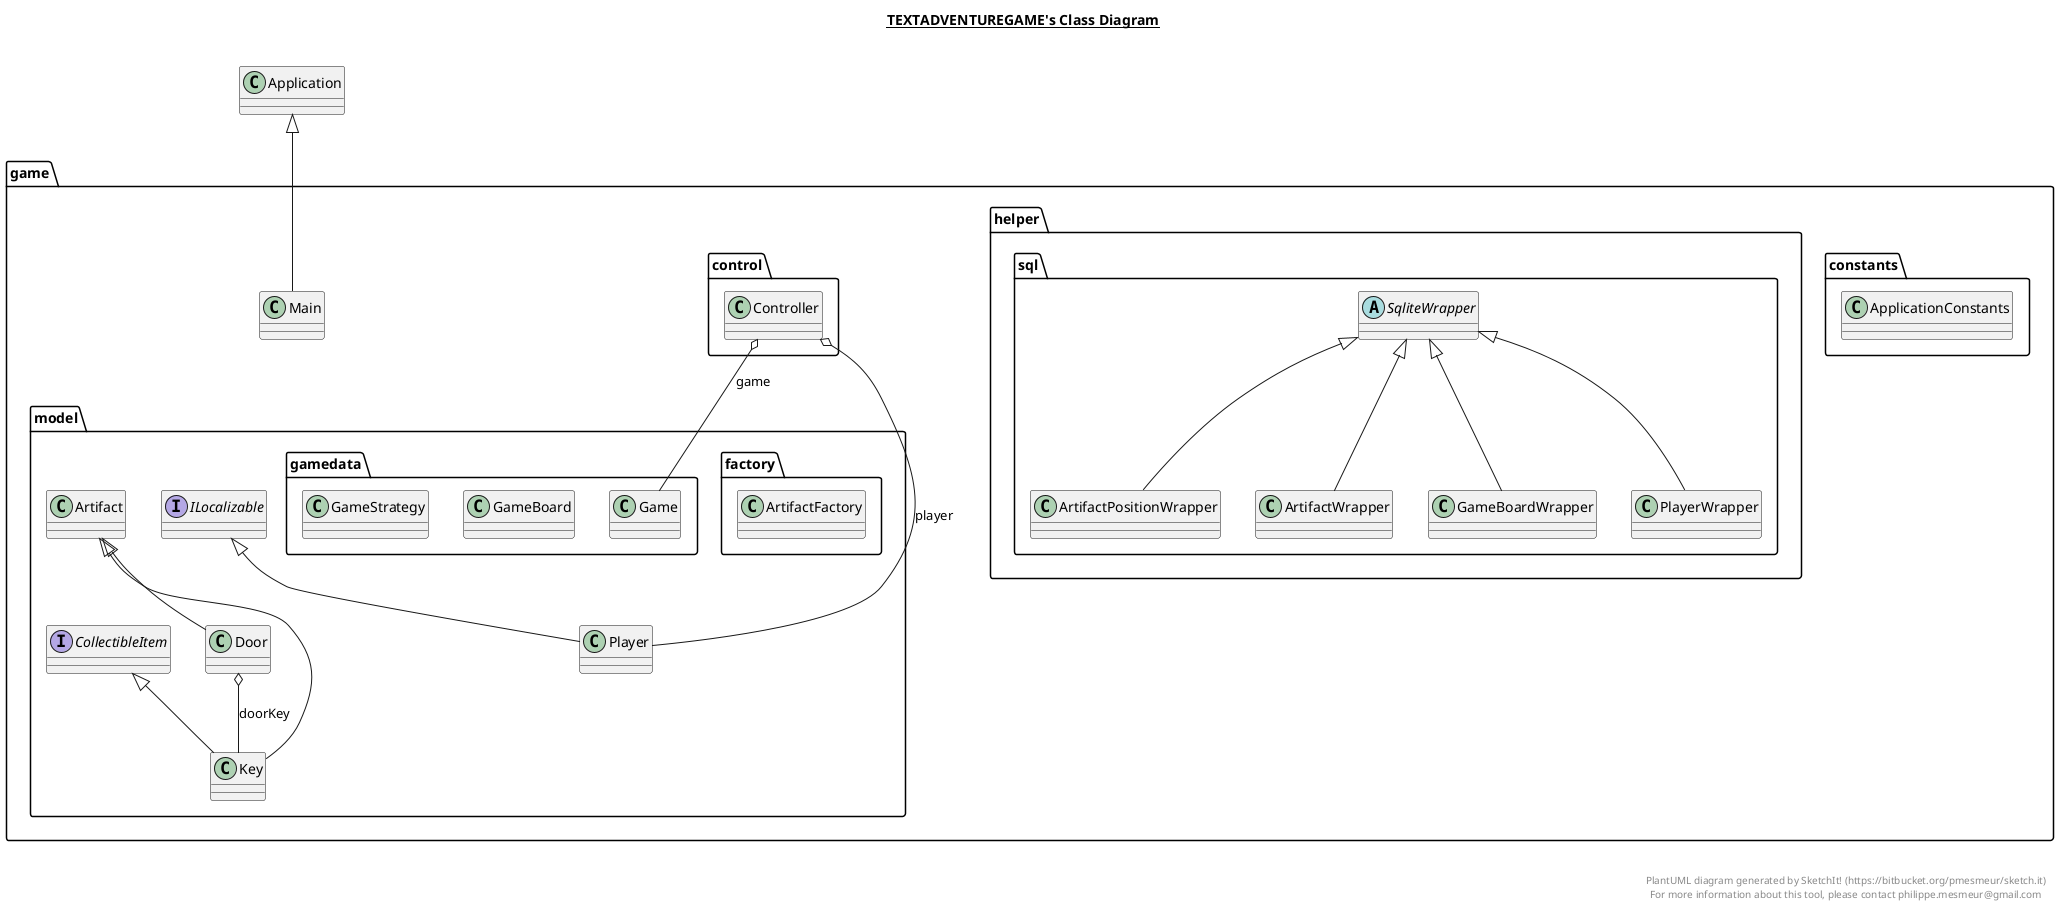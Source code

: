 @startuml

title __TEXTADVENTUREGAME's Class Diagram__\n

  package game {
    package game.constants {
      class ApplicationConstants {
      }
    }
  }
  

  package game {
    package game.model {
      class Artifact {
      }
    }
  }
  

  package game {
    package game.model {
      package game.model.factory {
        class ArtifactFactory {
        }
      }
    }
  }
  

  package game {
    package game.helper.sql {
      class ArtifactPositionWrapper {
      }
    }
  }
  

  package game {
    package game.helper.sql {
      class ArtifactWrapper {
      }
    }
  }
  

  package game {
    package game.model {
      interface CollectibleItem {
      }
    }
  }
  

  package game {
    package game.control {
      class Controller {
      }
    }
  }
  

  package game {
    package game.model {
      class Door {
      }
    }
  }
  

  package game {
    package game.model {
      package game.model.gamedata {
        class Game {
        }
      }
    }
  }
  

  package game {
    package game.model {
      package game.model.gamedata {
        class GameBoard {
        }
      }
    }
  }
  

  package game {
    package game.helper.sql {
      class GameBoardWrapper {
      }
    }
  }
  

  package game {
    package game.model {
      package game.model.gamedata {
        class GameStrategy {
        }
      }
    }
  }
  

  package game {
    package game.model {
      interface ILocalizable {
      }
    }
  }
  

  package game {
    package game.model {
      class Key {
      }
    }
  }
  

  package game {
    class Main {
    }
  }
  

  package game {
    package game.model {
      class Player {
      }
    }
  }
  

  package game {
    package game.helper.sql {
      class PlayerWrapper {
      }
    }
  }
  

  package game {
    package game.helper.sql {
      abstract class SqliteWrapper {
      }
    }
  }
  

  ArtifactPositionWrapper -up-|> SqliteWrapper
  ArtifactWrapper -up-|> SqliteWrapper
  Controller o-- Game : game
  Controller o-- Player : player
  Door -up-|> Artifact
  Door o-- Key : doorKey
  GameBoardWrapper -up-|> SqliteWrapper
  Key -up-|> CollectibleItem
  Key -up-|> Artifact
  Main -up-|> Application
  Player -up-|> ILocalizable
  PlayerWrapper -up-|> SqliteWrapper


right footer


PlantUML diagram generated by SketchIt! (https://bitbucket.org/pmesmeur/sketch.it)
For more information about this tool, please contact philippe.mesmeur@gmail.com
endfooter

@enduml
